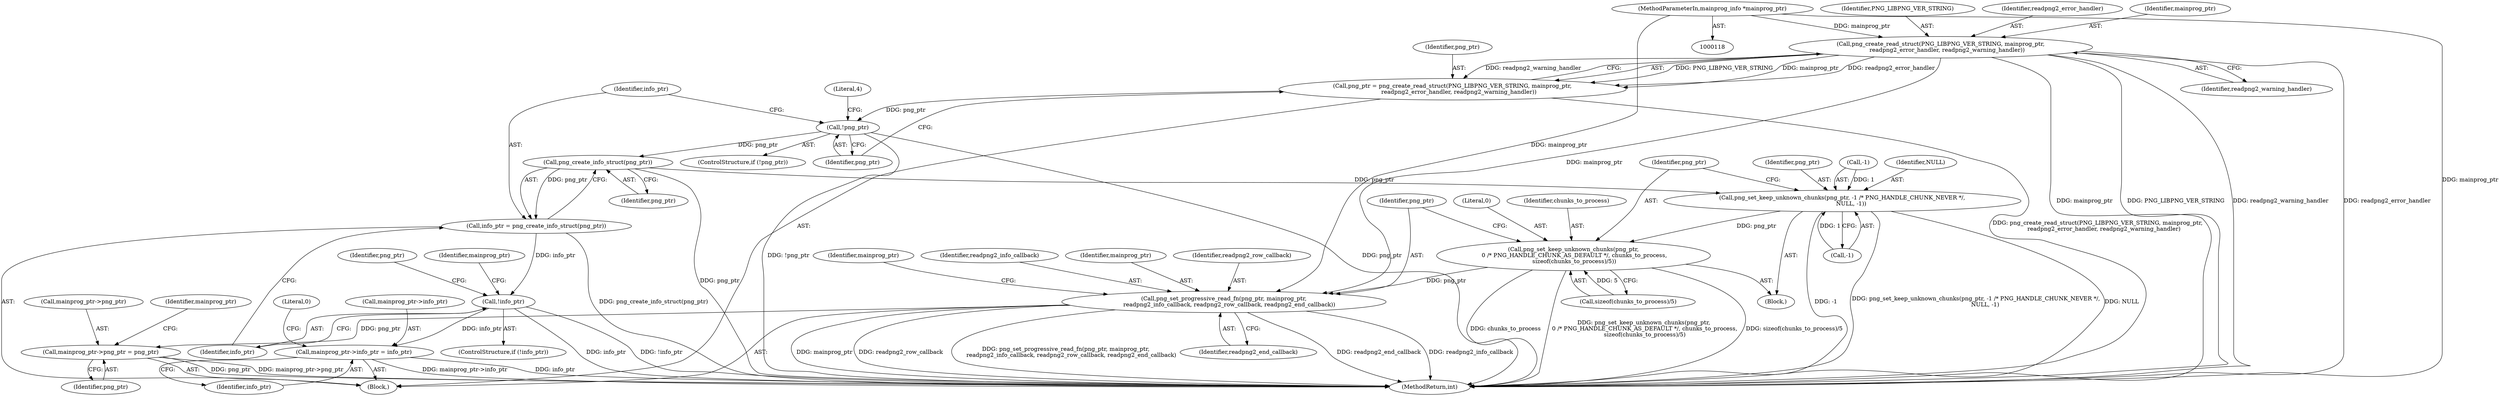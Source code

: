 digraph "0_Android_9d4853418ab2f754c2b63e091c29c5529b8b86ca_4@API" {
"1000125" [label="(Call,png_create_read_struct(PNG_LIBPNG_VER_STRING, mainprog_ptr,\n       readpng2_error_handler, readpng2_warning_handler))"];
"1000119" [label="(MethodParameterIn,mainprog_info *mainprog_ptr)"];
"1000123" [label="(Call,png_ptr = png_create_read_struct(PNG_LIBPNG_VER_STRING, mainprog_ptr,\n       readpng2_error_handler, readpng2_warning_handler))"];
"1000131" [label="(Call,!png_ptr)"];
"1000137" [label="(Call,png_create_info_struct(png_ptr))"];
"1000135" [label="(Call,info_ptr = png_create_info_struct(png_ptr))"];
"1000140" [label="(Call,!info_ptr)"];
"1000192" [label="(Call,mainprog_ptr->info_ptr = info_ptr)"];
"1000166" [label="(Call,png_set_keep_unknown_chunks(png_ptr, -1 /* PNG_HANDLE_CHUNK_NEVER */,\n          NULL, -1))"];
"1000173" [label="(Call,png_set_keep_unknown_chunks(png_ptr,\n 0 /* PNG_HANDLE_CHUNK_AS_DEFAULT */, chunks_to_process,\n sizeof(chunks_to_process)/5))"];
"1000181" [label="(Call,png_set_progressive_read_fn(png_ptr, mainprog_ptr,\n      readpng2_info_callback, readpng2_row_callback, readpng2_end_callback))"];
"1000187" [label="(Call,mainprog_ptr->png_ptr = png_ptr)"];
"1000139" [label="(ControlStructure,if (!info_ptr))"];
"1000166" [label="(Call,png_set_keep_unknown_chunks(png_ptr, -1 /* PNG_HANDLE_CHUNK_NEVER */,\n          NULL, -1))"];
"1000182" [label="(Identifier,png_ptr)"];
"1000188" [label="(Call,mainprog_ptr->png_ptr)"];
"1000126" [label="(Identifier,PNG_LIBPNG_VER_STRING)"];
"1000198" [label="(Literal,0)"];
"1000175" [label="(Literal,0)"];
"1000196" [label="(Identifier,info_ptr)"];
"1000128" [label="(Identifier,readpng2_error_handler)"];
"1000186" [label="(Identifier,readpng2_end_callback)"];
"1000191" [label="(Identifier,png_ptr)"];
"1000177" [label="(Call,sizeof(chunks_to_process)/5)"];
"1000137" [label="(Call,png_create_info_struct(png_ptr))"];
"1000130" [label="(ControlStructure,if (!png_ptr))"];
"1000167" [label="(Identifier,png_ptr)"];
"1000194" [label="(Identifier,mainprog_ptr)"];
"1000141" [label="(Identifier,info_ptr)"];
"1000171" [label="(Call,-1)"];
"1000140" [label="(Call,!info_ptr)"];
"1000189" [label="(Identifier,mainprog_ptr)"];
"1000120" [label="(Block,)"];
"1000184" [label="(Identifier,readpng2_info_callback)"];
"1000164" [label="(Block,)"];
"1000119" [label="(MethodParameterIn,mainprog_info *mainprog_ptr)"];
"1000136" [label="(Identifier,info_ptr)"];
"1000138" [label="(Identifier,png_ptr)"];
"1000135" [label="(Call,info_ptr = png_create_info_struct(png_ptr))"];
"1000124" [label="(Identifier,png_ptr)"];
"1000129" [label="(Identifier,readpng2_warning_handler)"];
"1000153" [label="(Identifier,mainprog_ptr)"];
"1000183" [label="(Identifier,mainprog_ptr)"];
"1000131" [label="(Call,!png_ptr)"];
"1000125" [label="(Call,png_create_read_struct(PNG_LIBPNG_VER_STRING, mainprog_ptr,\n       readpng2_error_handler, readpng2_warning_handler))"];
"1000127" [label="(Identifier,mainprog_ptr)"];
"1000187" [label="(Call,mainprog_ptr->png_ptr = png_ptr)"];
"1000168" [label="(Call,-1)"];
"1000176" [label="(Identifier,chunks_to_process)"];
"1000134" [label="(Literal,4)"];
"1000192" [label="(Call,mainprog_ptr->info_ptr = info_ptr)"];
"1000132" [label="(Identifier,png_ptr)"];
"1000170" [label="(Identifier,NULL)"];
"1000174" [label="(Identifier,png_ptr)"];
"1000145" [label="(Identifier,png_ptr)"];
"1000173" [label="(Call,png_set_keep_unknown_chunks(png_ptr,\n 0 /* PNG_HANDLE_CHUNK_AS_DEFAULT */, chunks_to_process,\n sizeof(chunks_to_process)/5))"];
"1000185" [label="(Identifier,readpng2_row_callback)"];
"1000199" [label="(MethodReturn,int)"];
"1000193" [label="(Call,mainprog_ptr->info_ptr)"];
"1000123" [label="(Call,png_ptr = png_create_read_struct(PNG_LIBPNG_VER_STRING, mainprog_ptr,\n       readpng2_error_handler, readpng2_warning_handler))"];
"1000181" [label="(Call,png_set_progressive_read_fn(png_ptr, mainprog_ptr,\n      readpng2_info_callback, readpng2_row_callback, readpng2_end_callback))"];
"1000125" -> "1000123"  [label="AST: "];
"1000125" -> "1000129"  [label="CFG: "];
"1000126" -> "1000125"  [label="AST: "];
"1000127" -> "1000125"  [label="AST: "];
"1000128" -> "1000125"  [label="AST: "];
"1000129" -> "1000125"  [label="AST: "];
"1000123" -> "1000125"  [label="CFG: "];
"1000125" -> "1000199"  [label="DDG: mainprog_ptr"];
"1000125" -> "1000199"  [label="DDG: PNG_LIBPNG_VER_STRING"];
"1000125" -> "1000199"  [label="DDG: readpng2_warning_handler"];
"1000125" -> "1000199"  [label="DDG: readpng2_error_handler"];
"1000125" -> "1000123"  [label="DDG: PNG_LIBPNG_VER_STRING"];
"1000125" -> "1000123"  [label="DDG: mainprog_ptr"];
"1000125" -> "1000123"  [label="DDG: readpng2_error_handler"];
"1000125" -> "1000123"  [label="DDG: readpng2_warning_handler"];
"1000119" -> "1000125"  [label="DDG: mainprog_ptr"];
"1000125" -> "1000181"  [label="DDG: mainprog_ptr"];
"1000119" -> "1000118"  [label="AST: "];
"1000119" -> "1000199"  [label="DDG: mainprog_ptr"];
"1000119" -> "1000181"  [label="DDG: mainprog_ptr"];
"1000123" -> "1000120"  [label="AST: "];
"1000124" -> "1000123"  [label="AST: "];
"1000132" -> "1000123"  [label="CFG: "];
"1000123" -> "1000199"  [label="DDG: png_create_read_struct(PNG_LIBPNG_VER_STRING, mainprog_ptr,\n       readpng2_error_handler, readpng2_warning_handler)"];
"1000123" -> "1000131"  [label="DDG: png_ptr"];
"1000131" -> "1000130"  [label="AST: "];
"1000131" -> "1000132"  [label="CFG: "];
"1000132" -> "1000131"  [label="AST: "];
"1000134" -> "1000131"  [label="CFG: "];
"1000136" -> "1000131"  [label="CFG: "];
"1000131" -> "1000199"  [label="DDG: !png_ptr"];
"1000131" -> "1000199"  [label="DDG: png_ptr"];
"1000131" -> "1000137"  [label="DDG: png_ptr"];
"1000137" -> "1000135"  [label="AST: "];
"1000137" -> "1000138"  [label="CFG: "];
"1000138" -> "1000137"  [label="AST: "];
"1000135" -> "1000137"  [label="CFG: "];
"1000137" -> "1000199"  [label="DDG: png_ptr"];
"1000137" -> "1000135"  [label="DDG: png_ptr"];
"1000137" -> "1000166"  [label="DDG: png_ptr"];
"1000135" -> "1000120"  [label="AST: "];
"1000136" -> "1000135"  [label="AST: "];
"1000141" -> "1000135"  [label="CFG: "];
"1000135" -> "1000199"  [label="DDG: png_create_info_struct(png_ptr)"];
"1000135" -> "1000140"  [label="DDG: info_ptr"];
"1000140" -> "1000139"  [label="AST: "];
"1000140" -> "1000141"  [label="CFG: "];
"1000141" -> "1000140"  [label="AST: "];
"1000145" -> "1000140"  [label="CFG: "];
"1000153" -> "1000140"  [label="CFG: "];
"1000140" -> "1000199"  [label="DDG: info_ptr"];
"1000140" -> "1000199"  [label="DDG: !info_ptr"];
"1000140" -> "1000192"  [label="DDG: info_ptr"];
"1000192" -> "1000120"  [label="AST: "];
"1000192" -> "1000196"  [label="CFG: "];
"1000193" -> "1000192"  [label="AST: "];
"1000196" -> "1000192"  [label="AST: "];
"1000198" -> "1000192"  [label="CFG: "];
"1000192" -> "1000199"  [label="DDG: mainprog_ptr->info_ptr"];
"1000192" -> "1000199"  [label="DDG: info_ptr"];
"1000166" -> "1000164"  [label="AST: "];
"1000166" -> "1000171"  [label="CFG: "];
"1000167" -> "1000166"  [label="AST: "];
"1000168" -> "1000166"  [label="AST: "];
"1000170" -> "1000166"  [label="AST: "];
"1000171" -> "1000166"  [label="AST: "];
"1000174" -> "1000166"  [label="CFG: "];
"1000166" -> "1000199"  [label="DDG: -1"];
"1000166" -> "1000199"  [label="DDG: png_set_keep_unknown_chunks(png_ptr, -1 /* PNG_HANDLE_CHUNK_NEVER */,\n          NULL, -1)"];
"1000166" -> "1000199"  [label="DDG: NULL"];
"1000168" -> "1000166"  [label="DDG: 1"];
"1000171" -> "1000166"  [label="DDG: 1"];
"1000166" -> "1000173"  [label="DDG: png_ptr"];
"1000173" -> "1000164"  [label="AST: "];
"1000173" -> "1000177"  [label="CFG: "];
"1000174" -> "1000173"  [label="AST: "];
"1000175" -> "1000173"  [label="AST: "];
"1000176" -> "1000173"  [label="AST: "];
"1000177" -> "1000173"  [label="AST: "];
"1000182" -> "1000173"  [label="CFG: "];
"1000173" -> "1000199"  [label="DDG: chunks_to_process"];
"1000173" -> "1000199"  [label="DDG: png_set_keep_unknown_chunks(png_ptr,\n 0 /* PNG_HANDLE_CHUNK_AS_DEFAULT */, chunks_to_process,\n sizeof(chunks_to_process)/5)"];
"1000173" -> "1000199"  [label="DDG: sizeof(chunks_to_process)/5"];
"1000177" -> "1000173"  [label="DDG: 5"];
"1000173" -> "1000181"  [label="DDG: png_ptr"];
"1000181" -> "1000120"  [label="AST: "];
"1000181" -> "1000186"  [label="CFG: "];
"1000182" -> "1000181"  [label="AST: "];
"1000183" -> "1000181"  [label="AST: "];
"1000184" -> "1000181"  [label="AST: "];
"1000185" -> "1000181"  [label="AST: "];
"1000186" -> "1000181"  [label="AST: "];
"1000189" -> "1000181"  [label="CFG: "];
"1000181" -> "1000199"  [label="DDG: readpng2_row_callback"];
"1000181" -> "1000199"  [label="DDG: png_set_progressive_read_fn(png_ptr, mainprog_ptr,\n      readpng2_info_callback, readpng2_row_callback, readpng2_end_callback)"];
"1000181" -> "1000199"  [label="DDG: readpng2_end_callback"];
"1000181" -> "1000199"  [label="DDG: readpng2_info_callback"];
"1000181" -> "1000199"  [label="DDG: mainprog_ptr"];
"1000181" -> "1000187"  [label="DDG: png_ptr"];
"1000187" -> "1000120"  [label="AST: "];
"1000187" -> "1000191"  [label="CFG: "];
"1000188" -> "1000187"  [label="AST: "];
"1000191" -> "1000187"  [label="AST: "];
"1000194" -> "1000187"  [label="CFG: "];
"1000187" -> "1000199"  [label="DDG: png_ptr"];
"1000187" -> "1000199"  [label="DDG: mainprog_ptr->png_ptr"];
}
